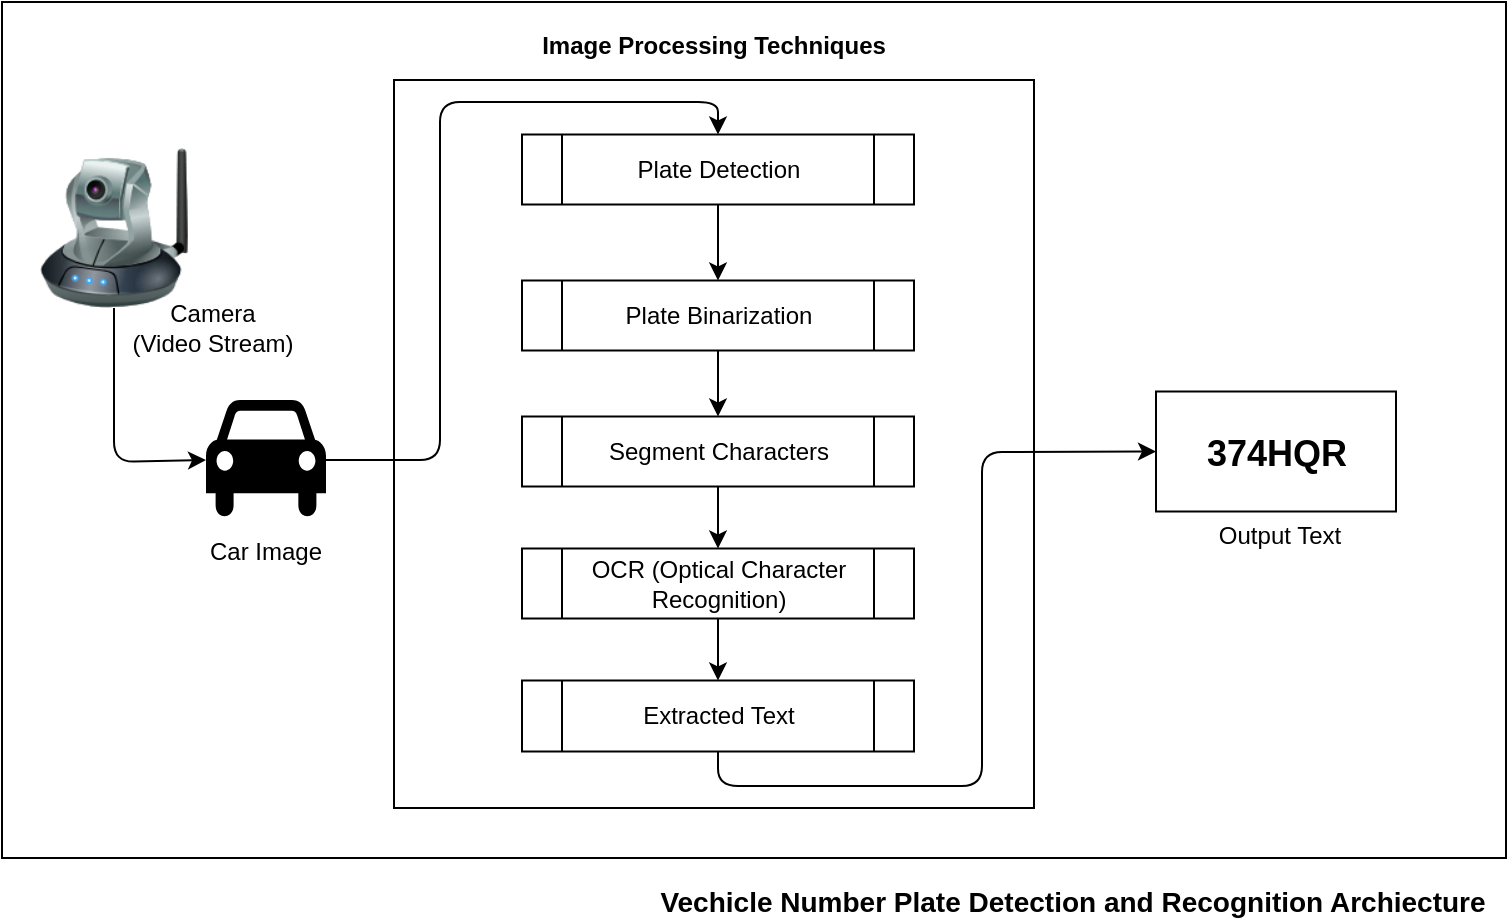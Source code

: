 <mxfile version="14.7.7" type="device"><diagram id="xsoYz7NxUUPNUUl6oMKa" name="Page-1"><mxGraphModel dx="828" dy="490" grid="0" gridSize="10" guides="1" tooltips="1" connect="1" arrows="1" fold="1" page="0" pageScale="1" pageWidth="850" pageHeight="1100" math="0" shadow="0"><root><mxCell id="0"/><mxCell id="1" parent="0"/><mxCell id="DqrUraat2vk3lIv-zciA-34" value="" style="rounded=0;whiteSpace=wrap;html=1;" vertex="1" parent="1"><mxGeometry x="33" y="261" width="752" height="428" as="geometry"/></mxCell><mxCell id="DqrUraat2vk3lIv-zciA-33" value="" style="rounded=0;whiteSpace=wrap;html=1;" vertex="1" parent="1"><mxGeometry x="610" y="455.75" width="120" height="60" as="geometry"/></mxCell><mxCell id="DqrUraat2vk3lIv-zciA-3" value="&lt;b&gt;&lt;font style=&quot;font-size: 14px&quot;&gt;Vechicle Number Plate Detection and Recognition Archiecture&lt;/font&gt;&lt;/b&gt;" style="text;html=1;strokeColor=none;fillColor=none;align=center;verticalAlign=middle;whiteSpace=wrap;rounded=0;" vertex="1" parent="1"><mxGeometry x="352" y="701" width="433" height="20" as="geometry"/></mxCell><mxCell id="DqrUraat2vk3lIv-zciA-4" value="" style="image;html=1;image=img/lib/clip_art/networking/Ip_Camera_128x128.png" vertex="1" parent="1"><mxGeometry x="49" y="334" width="80" height="80" as="geometry"/></mxCell><mxCell id="DqrUraat2vk3lIv-zciA-8" value="" style="endArrow=classic;html=1;exitX=0.5;exitY=1;exitDx=0;exitDy=0;entryX=0;entryY=0.5;entryDx=0;entryDy=0;entryPerimeter=0;" edge="1" parent="1" source="DqrUraat2vk3lIv-zciA-4" target="DqrUraat2vk3lIv-zciA-10"><mxGeometry width="50" height="50" relative="1" as="geometry"><mxPoint x="79" y="469" as="sourcePoint"/><mxPoint x="143" y="495" as="targetPoint"/><Array as="points"><mxPoint x="89" y="491"/></Array></mxGeometry></mxCell><mxCell id="DqrUraat2vk3lIv-zciA-9" value="Camera &lt;br&gt;(Video Stream)" style="text;html=1;strokeColor=none;fillColor=none;align=center;verticalAlign=middle;whiteSpace=wrap;rounded=0;" vertex="1" parent="1"><mxGeometry x="94" y="414" width="89" height="20" as="geometry"/></mxCell><mxCell id="DqrUraat2vk3lIv-zciA-10" value="" style="shape=mxgraph.signs.transportation.car_4;html=1;pointerEvents=1;fillColor=#000000;strokeColor=none;verticalLabelPosition=bottom;verticalAlign=top;align=center;" vertex="1" parent="1"><mxGeometry x="135" y="460" width="60" height="60" as="geometry"/></mxCell><mxCell id="DqrUraat2vk3lIv-zciA-12" value="Car Image" style="text;html=1;strokeColor=none;fillColor=none;align=center;verticalAlign=middle;whiteSpace=wrap;rounded=0;" vertex="1" parent="1"><mxGeometry x="130" y="526" width="70" height="20" as="geometry"/></mxCell><mxCell id="DqrUraat2vk3lIv-zciA-14" value="" style="rounded=0;whiteSpace=wrap;html=1;" vertex="1" parent="1"><mxGeometry x="229" y="300" width="320" height="364" as="geometry"/></mxCell><mxCell id="DqrUraat2vk3lIv-zciA-15" value="&lt;b&gt;Image Processing Techniques&lt;/b&gt;" style="text;html=1;strokeColor=none;fillColor=none;align=center;verticalAlign=middle;whiteSpace=wrap;rounded=0;" vertex="1" parent="1"><mxGeometry x="297" y="276" width="184" height="14" as="geometry"/></mxCell><mxCell id="DqrUraat2vk3lIv-zciA-17" value="Plate Detection" style="shape=process;whiteSpace=wrap;html=1;backgroundOutline=1;" vertex="1" parent="1"><mxGeometry x="293" y="327.25" width="196" height="35" as="geometry"/></mxCell><mxCell id="DqrUraat2vk3lIv-zciA-18" value="Plate Binarization" style="shape=process;whiteSpace=wrap;html=1;backgroundOutline=1;" vertex="1" parent="1"><mxGeometry x="293" y="400.25" width="196" height="35" as="geometry"/></mxCell><mxCell id="DqrUraat2vk3lIv-zciA-19" value="Segment Characters" style="shape=process;whiteSpace=wrap;html=1;backgroundOutline=1;" vertex="1" parent="1"><mxGeometry x="293" y="468.25" width="196" height="35" as="geometry"/></mxCell><mxCell id="DqrUraat2vk3lIv-zciA-20" value="OCR (Optical Character Recognition)" style="shape=process;whiteSpace=wrap;html=1;backgroundOutline=1;" vertex="1" parent="1"><mxGeometry x="293" y="534.25" width="196" height="35" as="geometry"/></mxCell><mxCell id="DqrUraat2vk3lIv-zciA-22" value="Extracted Text" style="shape=process;whiteSpace=wrap;html=1;backgroundOutline=1;" vertex="1" parent="1"><mxGeometry x="293" y="600.25" width="196" height="35.5" as="geometry"/></mxCell><mxCell id="DqrUraat2vk3lIv-zciA-25" value="" style="endArrow=classic;html=1;exitX=1;exitY=0.5;exitDx=0;exitDy=0;exitPerimeter=0;entryX=0.5;entryY=0;entryDx=0;entryDy=0;" edge="1" parent="1" source="DqrUraat2vk3lIv-zciA-10" target="DqrUraat2vk3lIv-zciA-17"><mxGeometry width="50" height="50" relative="1" as="geometry"><mxPoint x="386" y="556" as="sourcePoint"/><mxPoint x="436" y="506" as="targetPoint"/><Array as="points"><mxPoint x="252" y="490"/><mxPoint x="252" y="311"/><mxPoint x="391" y="311"/></Array></mxGeometry></mxCell><mxCell id="DqrUraat2vk3lIv-zciA-26" value="" style="endArrow=classic;html=1;exitX=0.5;exitY=1;exitDx=0;exitDy=0;entryX=0.5;entryY=0;entryDx=0;entryDy=0;" edge="1" parent="1" source="DqrUraat2vk3lIv-zciA-17" target="DqrUraat2vk3lIv-zciA-18"><mxGeometry width="50" height="50" relative="1" as="geometry"><mxPoint x="386" y="501" as="sourcePoint"/><mxPoint x="436" y="451" as="targetPoint"/></mxGeometry></mxCell><mxCell id="DqrUraat2vk3lIv-zciA-27" value="" style="endArrow=classic;html=1;exitX=0.5;exitY=1;exitDx=0;exitDy=0;entryX=0.5;entryY=0;entryDx=0;entryDy=0;" edge="1" parent="1" source="DqrUraat2vk3lIv-zciA-18" target="DqrUraat2vk3lIv-zciA-19"><mxGeometry width="50" height="50" relative="1" as="geometry"><mxPoint x="401" y="372.25" as="sourcePoint"/><mxPoint x="401" y="410.25" as="targetPoint"/></mxGeometry></mxCell><mxCell id="DqrUraat2vk3lIv-zciA-28" value="" style="endArrow=classic;html=1;exitX=0.5;exitY=1;exitDx=0;exitDy=0;entryX=0.5;entryY=0;entryDx=0;entryDy=0;" edge="1" parent="1" source="DqrUraat2vk3lIv-zciA-19" target="DqrUraat2vk3lIv-zciA-20"><mxGeometry width="50" height="50" relative="1" as="geometry"><mxPoint x="411" y="382.25" as="sourcePoint"/><mxPoint x="411" y="420.25" as="targetPoint"/></mxGeometry></mxCell><mxCell id="DqrUraat2vk3lIv-zciA-29" value="" style="endArrow=classic;html=1;exitX=0.5;exitY=1;exitDx=0;exitDy=0;entryX=0.5;entryY=0;entryDx=0;entryDy=0;" edge="1" parent="1" source="DqrUraat2vk3lIv-zciA-20" target="DqrUraat2vk3lIv-zciA-22"><mxGeometry width="50" height="50" relative="1" as="geometry"><mxPoint x="421" y="392.25" as="sourcePoint"/><mxPoint x="421" y="430.25" as="targetPoint"/></mxGeometry></mxCell><mxCell id="DqrUraat2vk3lIv-zciA-30" value="&lt;font style=&quot;font-size: 18px&quot;&gt;&lt;b&gt;374HQR&lt;/b&gt;&lt;/font&gt;" style="text;html=1;strokeColor=none;fillColor=none;align=center;verticalAlign=middle;whiteSpace=wrap;rounded=0;" vertex="1" parent="1"><mxGeometry x="636.5" y="477" width="67" height="20" as="geometry"/></mxCell><mxCell id="DqrUraat2vk3lIv-zciA-32" value="" style="endArrow=classic;html=1;exitX=0.5;exitY=1;exitDx=0;exitDy=0;entryX=0;entryY=0.5;entryDx=0;entryDy=0;" edge="1" parent="1" source="DqrUraat2vk3lIv-zciA-22" target="DqrUraat2vk3lIv-zciA-33"><mxGeometry width="50" height="50" relative="1" as="geometry"><mxPoint x="386" y="491" as="sourcePoint"/><mxPoint x="676" y="490" as="targetPoint"/><Array as="points"><mxPoint x="391" y="653"/><mxPoint x="523" y="653"/><mxPoint x="523" y="486"/></Array></mxGeometry></mxCell><mxCell id="DqrUraat2vk3lIv-zciA-35" value="Output Text" style="text;html=1;strokeColor=none;fillColor=none;align=center;verticalAlign=middle;whiteSpace=wrap;rounded=0;" vertex="1" parent="1"><mxGeometry x="636.5" y="518" width="70" height="20" as="geometry"/></mxCell></root></mxGraphModel></diagram></mxfile>